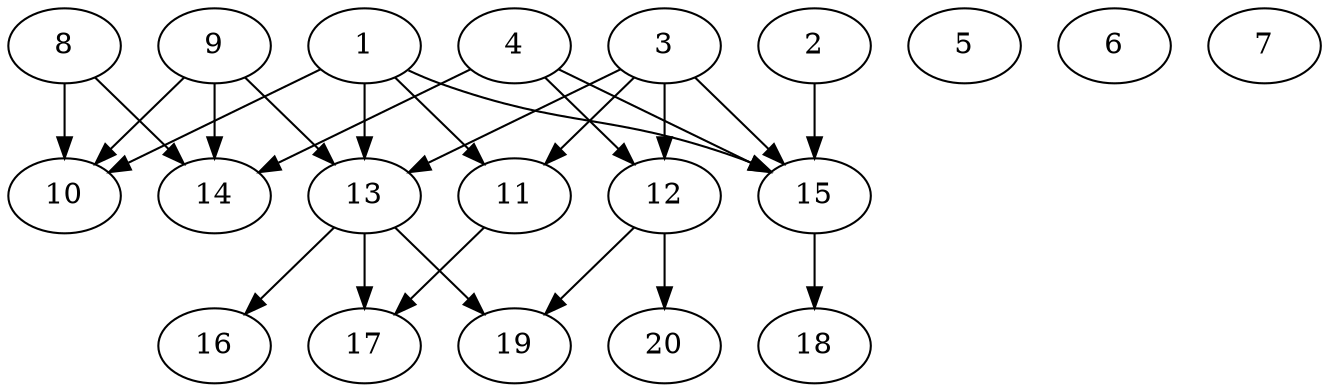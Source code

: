// DAG automatically generated by daggen at Wed Jul 24 21:21:54 2019
// ./daggen --dot -n 20 --ccr 0.5 --fat 0.8 --regular 0.5 --density 0.6 --mindata 5242880 --maxdata 52428800 
digraph G {
  1 [size="66512896", alpha="0.12", expect_size="33256448"] 
  1 -> 10 [size ="33256448"]
  1 -> 11 [size ="33256448"]
  1 -> 13 [size ="33256448"]
  1 -> 15 [size ="33256448"]
  2 [size="55916544", alpha="0.14", expect_size="27958272"] 
  2 -> 15 [size ="27958272"]
  3 [size="12531712", alpha="0.00", expect_size="6265856"] 
  3 -> 11 [size ="6265856"]
  3 -> 12 [size ="6265856"]
  3 -> 13 [size ="6265856"]
  3 -> 15 [size ="6265856"]
  4 [size="93587456", alpha="0.13", expect_size="46793728"] 
  4 -> 12 [size ="46793728"]
  4 -> 14 [size ="46793728"]
  4 -> 15 [size ="46793728"]
  5 [size="56528896", alpha="0.04", expect_size="28264448"] 
  6 [size="69726208", alpha="0.05", expect_size="34863104"] 
  7 [size="15966208", alpha="0.07", expect_size="7983104"] 
  8 [size="11788288", alpha="0.06", expect_size="5894144"] 
  8 -> 10 [size ="5894144"]
  8 -> 14 [size ="5894144"]
  9 [size="13330432", alpha="0.09", expect_size="6665216"] 
  9 -> 10 [size ="6665216"]
  9 -> 13 [size ="6665216"]
  9 -> 14 [size ="6665216"]
  10 [size="78454784", alpha="0.12", expect_size="39227392"] 
  11 [size="88616960", alpha="0.17", expect_size="44308480"] 
  11 -> 17 [size ="44308480"]
  12 [size="53108736", alpha="0.13", expect_size="26554368"] 
  12 -> 19 [size ="26554368"]
  12 -> 20 [size ="26554368"]
  13 [size="25300992", alpha="0.14", expect_size="12650496"] 
  13 -> 16 [size ="12650496"]
  13 -> 17 [size ="12650496"]
  13 -> 19 [size ="12650496"]
  14 [size="26722304", alpha="0.01", expect_size="13361152"] 
  15 [size="87787520", alpha="0.19", expect_size="43893760"] 
  15 -> 18 [size ="43893760"]
  16 [size="14503936", alpha="0.17", expect_size="7251968"] 
  17 [size="36653056", alpha="0.07", expect_size="18326528"] 
  18 [size="70193152", alpha="0.16", expect_size="35096576"] 
  19 [size="100651008", alpha="0.20", expect_size="50325504"] 
  20 [size="48312320", alpha="0.14", expect_size="24156160"] 
}
